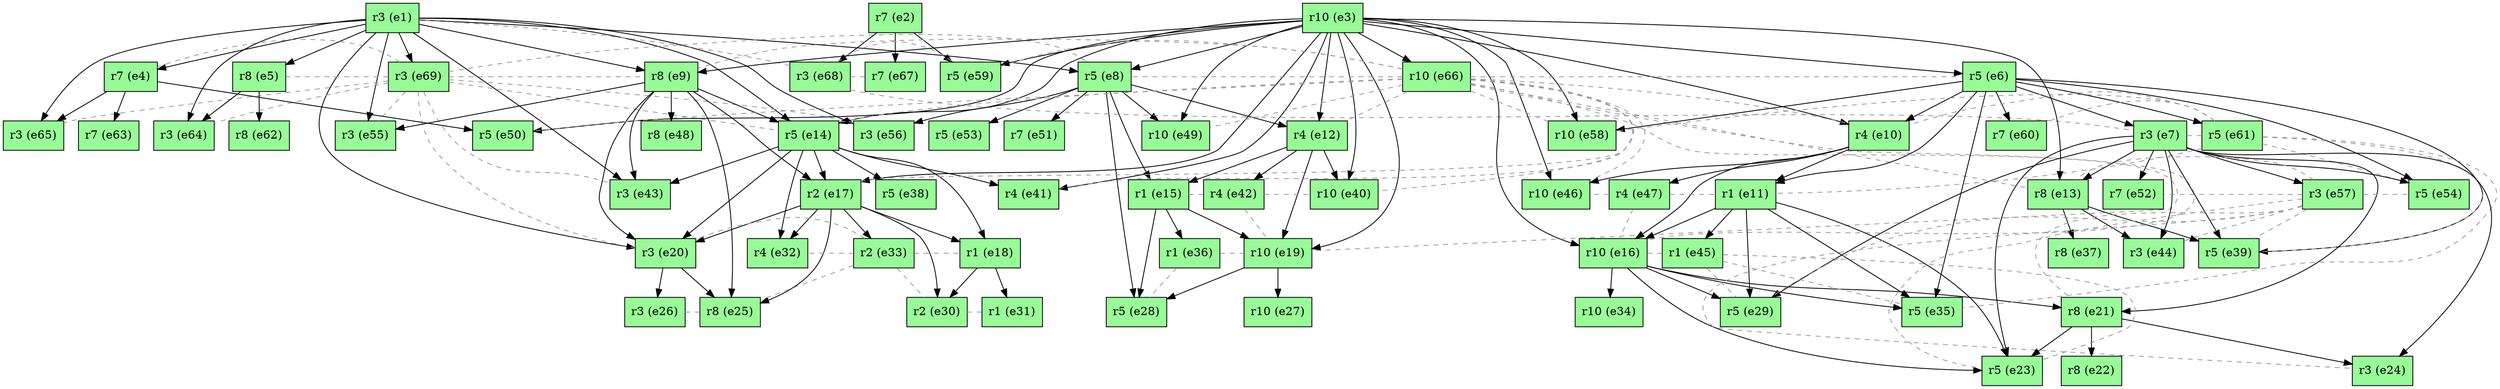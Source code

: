 digraph test {
  e1 -> e20;
  e1 -> e43;
  e1 -> e55;
  e1 -> e56;
  e1 -> e64;
  e1 -> e65;
  e1 -> e69;
  e1 -> e9;
  e1 -> e5;
  e1 -> e8;
  e1 -> e4;
  e1 -> e14;
  e2 -> e67;
  e2 -> e59;
  e2 -> e68;
  e3 -> e19;
  e3 -> e40;
  e3 -> e16;
  e3 -> e46;
  e3 -> e49;
  e3 -> e13;
  e3 -> e58;
  e3 -> e9;
  e3 -> e66;
  e3 -> e14;
  e3 -> e50;
  e3 -> e59;
  e3 -> e8;
  e3 -> e6;
  e3 -> e41;
  e3 -> e17;
  e3 -> e12;
  e3 -> e10;
  e4 -> e63;
  e4 -> e50;
  e4 -> e65;
  e5 -> e62;
  e5 -> e64;
  e6 -> e39;
  e6 -> e54;
  e6 -> e58;
  e6 -> e61;
  e6 -> e10;
  e6 -> e35;
  e6 -> e60;
  e6 -> e7;
  e6 -> e11;
  e7 -> e24;
  e7 -> e44;
  e7 -> e57;
  e7 -> e21;
  e7 -> e13;
  e7 -> e29;
  e7 -> e52;
  e7 -> e54;
  e7 -> e23;
  e7 -> e39;
  e8 -> e49;
  e8 -> e53;
  e8 -> e12;
  e8 -> e28;
  e8 -> e51;
  e8 -> e56;
  e8 -> e15;
  e9 -> e48;
  e9 -> e14;
  e9 -> e55;
  e9 -> e43;
  e9 -> e17;
  e9 -> e20;
  e9 -> e25;
  e10 -> e47;
  e10 -> e11;
  e10 -> e46;
  e10 -> e16;
  e11 -> e16;
  e11 -> e45;
  e11 -> e23;
  e11 -> e29;
  e11 -> e35;
  e12 -> e42;
  e12 -> e15;
  e12 -> e40;
  e12 -> e19;
  e13 -> e37;
  e13 -> e39;
  e13 -> e44;
  e14 -> e38;
  e14 -> e41;
  e14 -> e17;
  e14 -> e32;
  e14 -> e18;
  e14 -> e43;
  e14 -> e20;
  e15 -> e19;
  e15 -> e36;
  e15 -> e28;
  e16 -> e21;
  e16 -> e34;
  e16 -> e23;
  e16 -> e29;
  e16 -> e35;
  e17 -> e30;
  e17 -> e20;
  e17 -> e33;
  e17 -> e25;
  e17 -> e32;
  e17 -> e18;
  e18 -> e30;
  e18 -> e31;
  e19 -> e27;
  e19 -> e28;
  e20 -> e26;
  e20 -> e25;
  e21 -> e22;
  e21 -> e23;
  e21 -> e24;

//conflicts
  e26 -> e25 [arrowhead=none color=gray60 style=dashed constraint=false];
  e31 -> e30 [arrowhead=none color=gray60 style=dashed constraint=false];
  e33 -> e18 [arrowhead=none color=gray60 style=dashed constraint=false];
  e33 -> e20 [arrowhead=none color=gray60 style=dashed constraint=false];
  e33 -> e25 [arrowhead=none color=gray60 style=dashed constraint=false];
  e33 -> e30 [arrowhead=none color=gray60 style=dashed constraint=false];
  e33 -> e32 [arrowhead=none color=gray60 style=dashed constraint=false];
  e36 -> e19 [arrowhead=none color=gray60 style=dashed constraint=false];
  e36 -> e28 [arrowhead=none color=gray60 style=dashed constraint=false];
  e42 -> e15 [arrowhead=none color=gray60 style=dashed constraint=false];
  e42 -> e19 [arrowhead=none color=gray60 style=dashed constraint=false];
  e42 -> e40 [arrowhead=none color=gray60 style=dashed constraint=false];
  e45 -> e16 [arrowhead=none color=gray60 style=dashed constraint=false];
  e45 -> e23 [arrowhead=none color=gray60 style=dashed constraint=false];
  e45 -> e29 [arrowhead=none color=gray60 style=dashed constraint=false];
  e45 -> e35 [arrowhead=none color=gray60 style=dashed constraint=false];
  e47 -> e11 [arrowhead=none color=gray60 style=dashed constraint=false];
  e47 -> e16 [arrowhead=none color=gray60 style=dashed constraint=false];
  e47 -> e46 [arrowhead=none color=gray60 style=dashed constraint=false];
  e57 -> e13 [arrowhead=none color=gray60 style=dashed constraint=false];
  e57 -> e21 [arrowhead=none color=gray60 style=dashed constraint=false];
  e57 -> e23 [arrowhead=none color=gray60 style=dashed constraint=false];
  e57 -> e24 [arrowhead=none color=gray60 style=dashed constraint=false];
  e57 -> e29 [arrowhead=none color=gray60 style=dashed constraint=false];
  e57 -> e39 [arrowhead=none color=gray60 style=dashed constraint=false];
  e57 -> e44 [arrowhead=none color=gray60 style=dashed constraint=false];
  e57 -> e52 [arrowhead=none color=gray60 style=dashed constraint=false];
  e57 -> e54 [arrowhead=none color=gray60 style=dashed constraint=false];
  e61 -> e7 [arrowhead=none color=gray60 style=dashed constraint=false];
  e61 -> e10 [arrowhead=none color=gray60 style=dashed constraint=false];
  e61 -> e11 [arrowhead=none color=gray60 style=dashed constraint=false];
  e61 -> e35 [arrowhead=none color=gray60 style=dashed constraint=false];
  e61 -> e39 [arrowhead=none color=gray60 style=dashed constraint=false];
  e61 -> e54 [arrowhead=none color=gray60 style=dashed constraint=false];
  e61 -> e58 [arrowhead=none color=gray60 style=dashed constraint=false];
  e61 -> e60 [arrowhead=none color=gray60 style=dashed constraint=false];
  e66 -> e6 [arrowhead=none color=gray60 style=dashed constraint=false];
  e66 -> e8 [arrowhead=none color=gray60 style=dashed constraint=false];
  e66 -> e9 [arrowhead=none color=gray60 style=dashed constraint=false];
  e66 -> e10 [arrowhead=none color=gray60 style=dashed constraint=false];
  e66 -> e12 [arrowhead=none color=gray60 style=dashed constraint=false];
  e66 -> e13 [arrowhead=none color=gray60 style=dashed constraint=false];
  e66 -> e14 [arrowhead=none color=gray60 style=dashed constraint=false];
  e66 -> e16 [arrowhead=none color=gray60 style=dashed constraint=false];
  e66 -> e17 [arrowhead=none color=gray60 style=dashed constraint=false];
  e66 -> e19 [arrowhead=none color=gray60 style=dashed constraint=false];
  e66 -> e40 [arrowhead=none color=gray60 style=dashed constraint=false];
  e66 -> e41 [arrowhead=none color=gray60 style=dashed constraint=false];
  e66 -> e46 [arrowhead=none color=gray60 style=dashed constraint=false];
  e66 -> e49 [arrowhead=none color=gray60 style=dashed constraint=false];
  e66 -> e50 [arrowhead=none color=gray60 style=dashed constraint=false];
  e66 -> e58 [arrowhead=none color=gray60 style=dashed constraint=false];
  e66 -> e59 [arrowhead=none color=gray60 style=dashed constraint=false];
  e68 -> e1 [arrowhead=none color=gray60 style=dashed constraint=false];
  e68 -> e7 [arrowhead=none color=gray60 style=dashed constraint=false];
  e68 -> e59 [arrowhead=none color=gray60 style=dashed constraint=false];
  e68 -> e67 [arrowhead=none color=gray60 style=dashed constraint=false];
  e69 -> e4 [arrowhead=none color=gray60 style=dashed constraint=false];
  e69 -> e5 [arrowhead=none color=gray60 style=dashed constraint=false];
  e69 -> e8 [arrowhead=none color=gray60 style=dashed constraint=false];
  e69 -> e9 [arrowhead=none color=gray60 style=dashed constraint=false];
  e69 -> e14 [arrowhead=none color=gray60 style=dashed constraint=false];
  e69 -> e20 [arrowhead=none color=gray60 style=dashed constraint=false];
  e69 -> e43 [arrowhead=none color=gray60 style=dashed constraint=false];
  e69 -> e55 [arrowhead=none color=gray60 style=dashed constraint=false];
  e69 -> e56 [arrowhead=none color=gray60 style=dashed constraint=false];
  e69 -> e64 [arrowhead=none color=gray60 style=dashed constraint=false];
  e69 -> e65 [arrowhead=none color=gray60 style=dashed constraint=false];

  e1 [fillcolor=palegreen label="r3 (e1)" shape=box style=filled];
  e2 [fillcolor=palegreen label="r7 (e2)" shape=box style=filled];
  e3 [fillcolor=palegreen label="r10 (e3)" shape=box style=filled];
  e4 [fillcolor=palegreen label="r7 (e4)" shape=box style=filled];
  e5 [fillcolor=palegreen label="r8 (e5)" shape=box style=filled];
  e6 [fillcolor=palegreen label="r5 (e6)" shape=box style=filled];
  e7 [fillcolor=palegreen label="r3 (e7)" shape=box style=filled];
  e8 [fillcolor=palegreen label="r5 (e8)" shape=box style=filled];
  e9 [fillcolor=palegreen label="r8 (e9)" shape=box style=filled];
  e10 [fillcolor=palegreen label="r4 (e10)" shape=box style=filled];
  e11 [fillcolor=palegreen label="r1 (e11)" shape=box style=filled];
  e12 [fillcolor=palegreen label="r4 (e12)" shape=box style=filled];
  e13 [fillcolor=palegreen label="r8 (e13)" shape=box style=filled];
  e14 [fillcolor=palegreen label="r5 (e14)" shape=box style=filled];
  e15 [fillcolor=palegreen label="r1 (e15)" shape=box style=filled];
  e16 [fillcolor=palegreen label="r10 (e16)" shape=box style=filled];
  e17 [fillcolor=palegreen label="r2 (e17)" shape=box style=filled];
  e18 [fillcolor=palegreen label="r1 (e18)" shape=box style=filled];
  e19 [fillcolor=palegreen label="r10 (e19)" shape=box style=filled];
  e20 [fillcolor=palegreen label="r3 (e20)" shape=box style=filled];
  e21 [fillcolor=palegreen label="r8 (e21)" shape=box style=filled];
  e22 [fillcolor=palegreen label="r8 (e22)" shape=box style=filled];
  e23 [fillcolor=palegreen label="r5 (e23)" shape=box style=filled];
  e24 [fillcolor=palegreen label="r3 (e24)" shape=box style=filled];
  e25 [fillcolor=palegreen label="r8 (e25)" shape=box style=filled];
  e26 [fillcolor=palegreen label="r3 (e26)" shape=box style=filled];
  e27 [fillcolor=palegreen label="r10 (e27)" shape=box style=filled];
  e28 [fillcolor=palegreen label="r5 (e28)" shape=box style=filled];
  e29 [fillcolor=palegreen label="r5 (e29)" shape=box style=filled];
  e30 [fillcolor=palegreen label="r2 (e30)" shape=box style=filled];
  e31 [fillcolor=palegreen label="r1 (e31)" shape=box style=filled];
  e32 [fillcolor=palegreen label="r4 (e32)" shape=box style=filled];
  e33 [fillcolor=palegreen label="r2 (e33)" shape=box style=filled];
  e34 [fillcolor=palegreen label="r10 (e34)" shape=box style=filled];
  e35 [fillcolor=palegreen label="r5 (e35)" shape=box style=filled];
  e36 [fillcolor=palegreen label="r1 (e36)" shape=box style=filled];
  e37 [fillcolor=palegreen label="r8 (e37)" shape=box style=filled];
  e38 [fillcolor=palegreen label="r5 (e38)" shape=box style=filled];
  e39 [fillcolor=palegreen label="r5 (e39)" shape=box style=filled];
  e40 [fillcolor=palegreen label="r10 (e40)" shape=box style=filled];
  e41 [fillcolor=palegreen label="r4 (e41)" shape=box style=filled];
  e42 [fillcolor=palegreen label="r4 (e42)" shape=box style=filled];
  e43 [fillcolor=palegreen label="r3 (e43)" shape=box style=filled];
  e44 [fillcolor=palegreen label="r3 (e44)" shape=box style=filled];
  e45 [fillcolor=palegreen label="r1 (e45)" shape=box style=filled];
  e46 [fillcolor=palegreen label="r10 (e46)" shape=box style=filled];
  e47 [fillcolor=palegreen label="r4 (e47)" shape=box style=filled];
  e48 [fillcolor=palegreen label="r8 (e48)" shape=box style=filled];
  e49 [fillcolor=palegreen label="r10 (e49)" shape=box style=filled];
  e50 [fillcolor=palegreen label="r5 (e50)" shape=box style=filled];
  e51 [fillcolor=palegreen label="r7 (e51)" shape=box style=filled];
  e52 [fillcolor=palegreen label="r7 (e52)" shape=box style=filled];
  e53 [fillcolor=palegreen label="r5 (e53)" shape=box style=filled];
  e54 [fillcolor=palegreen label="r5 (e54)" shape=box style=filled];
  e55 [fillcolor=palegreen label="r3 (e55)" shape=box style=filled];
  e56 [fillcolor=palegreen label="r3 (e56)" shape=box style=filled];
  e57 [fillcolor=palegreen label="r3 (e57)" shape=box style=filled];
  e58 [fillcolor=palegreen label="r10 (e58)" shape=box style=filled];
  e59 [fillcolor=palegreen label="r5 (e59)" shape=box style=filled];
  e60 [fillcolor=palegreen label="r7 (e60)" shape=box style=filled];
  e61 [fillcolor=palegreen label="r5 (e61)" shape=box style=filled];
  e62 [fillcolor=palegreen label="r8 (e62)" shape=box style=filled];
  e63 [fillcolor=palegreen label="r7 (e63)" shape=box style=filled];
  e64 [fillcolor=palegreen label="r3 (e64)" shape=box style=filled];
  e65 [fillcolor=palegreen label="r3 (e65)" shape=box style=filled];
  e66 [fillcolor=palegreen label="r10 (e66)" shape=box style=filled];
  e67 [fillcolor=palegreen label="r7 (e67)" shape=box style=filled];
  e68 [fillcolor=palegreen label="r3 (e68)" shape=box style=filled];
  e69 [fillcolor=palegreen label="r3 (e69)" shape=box style=filled];
}
